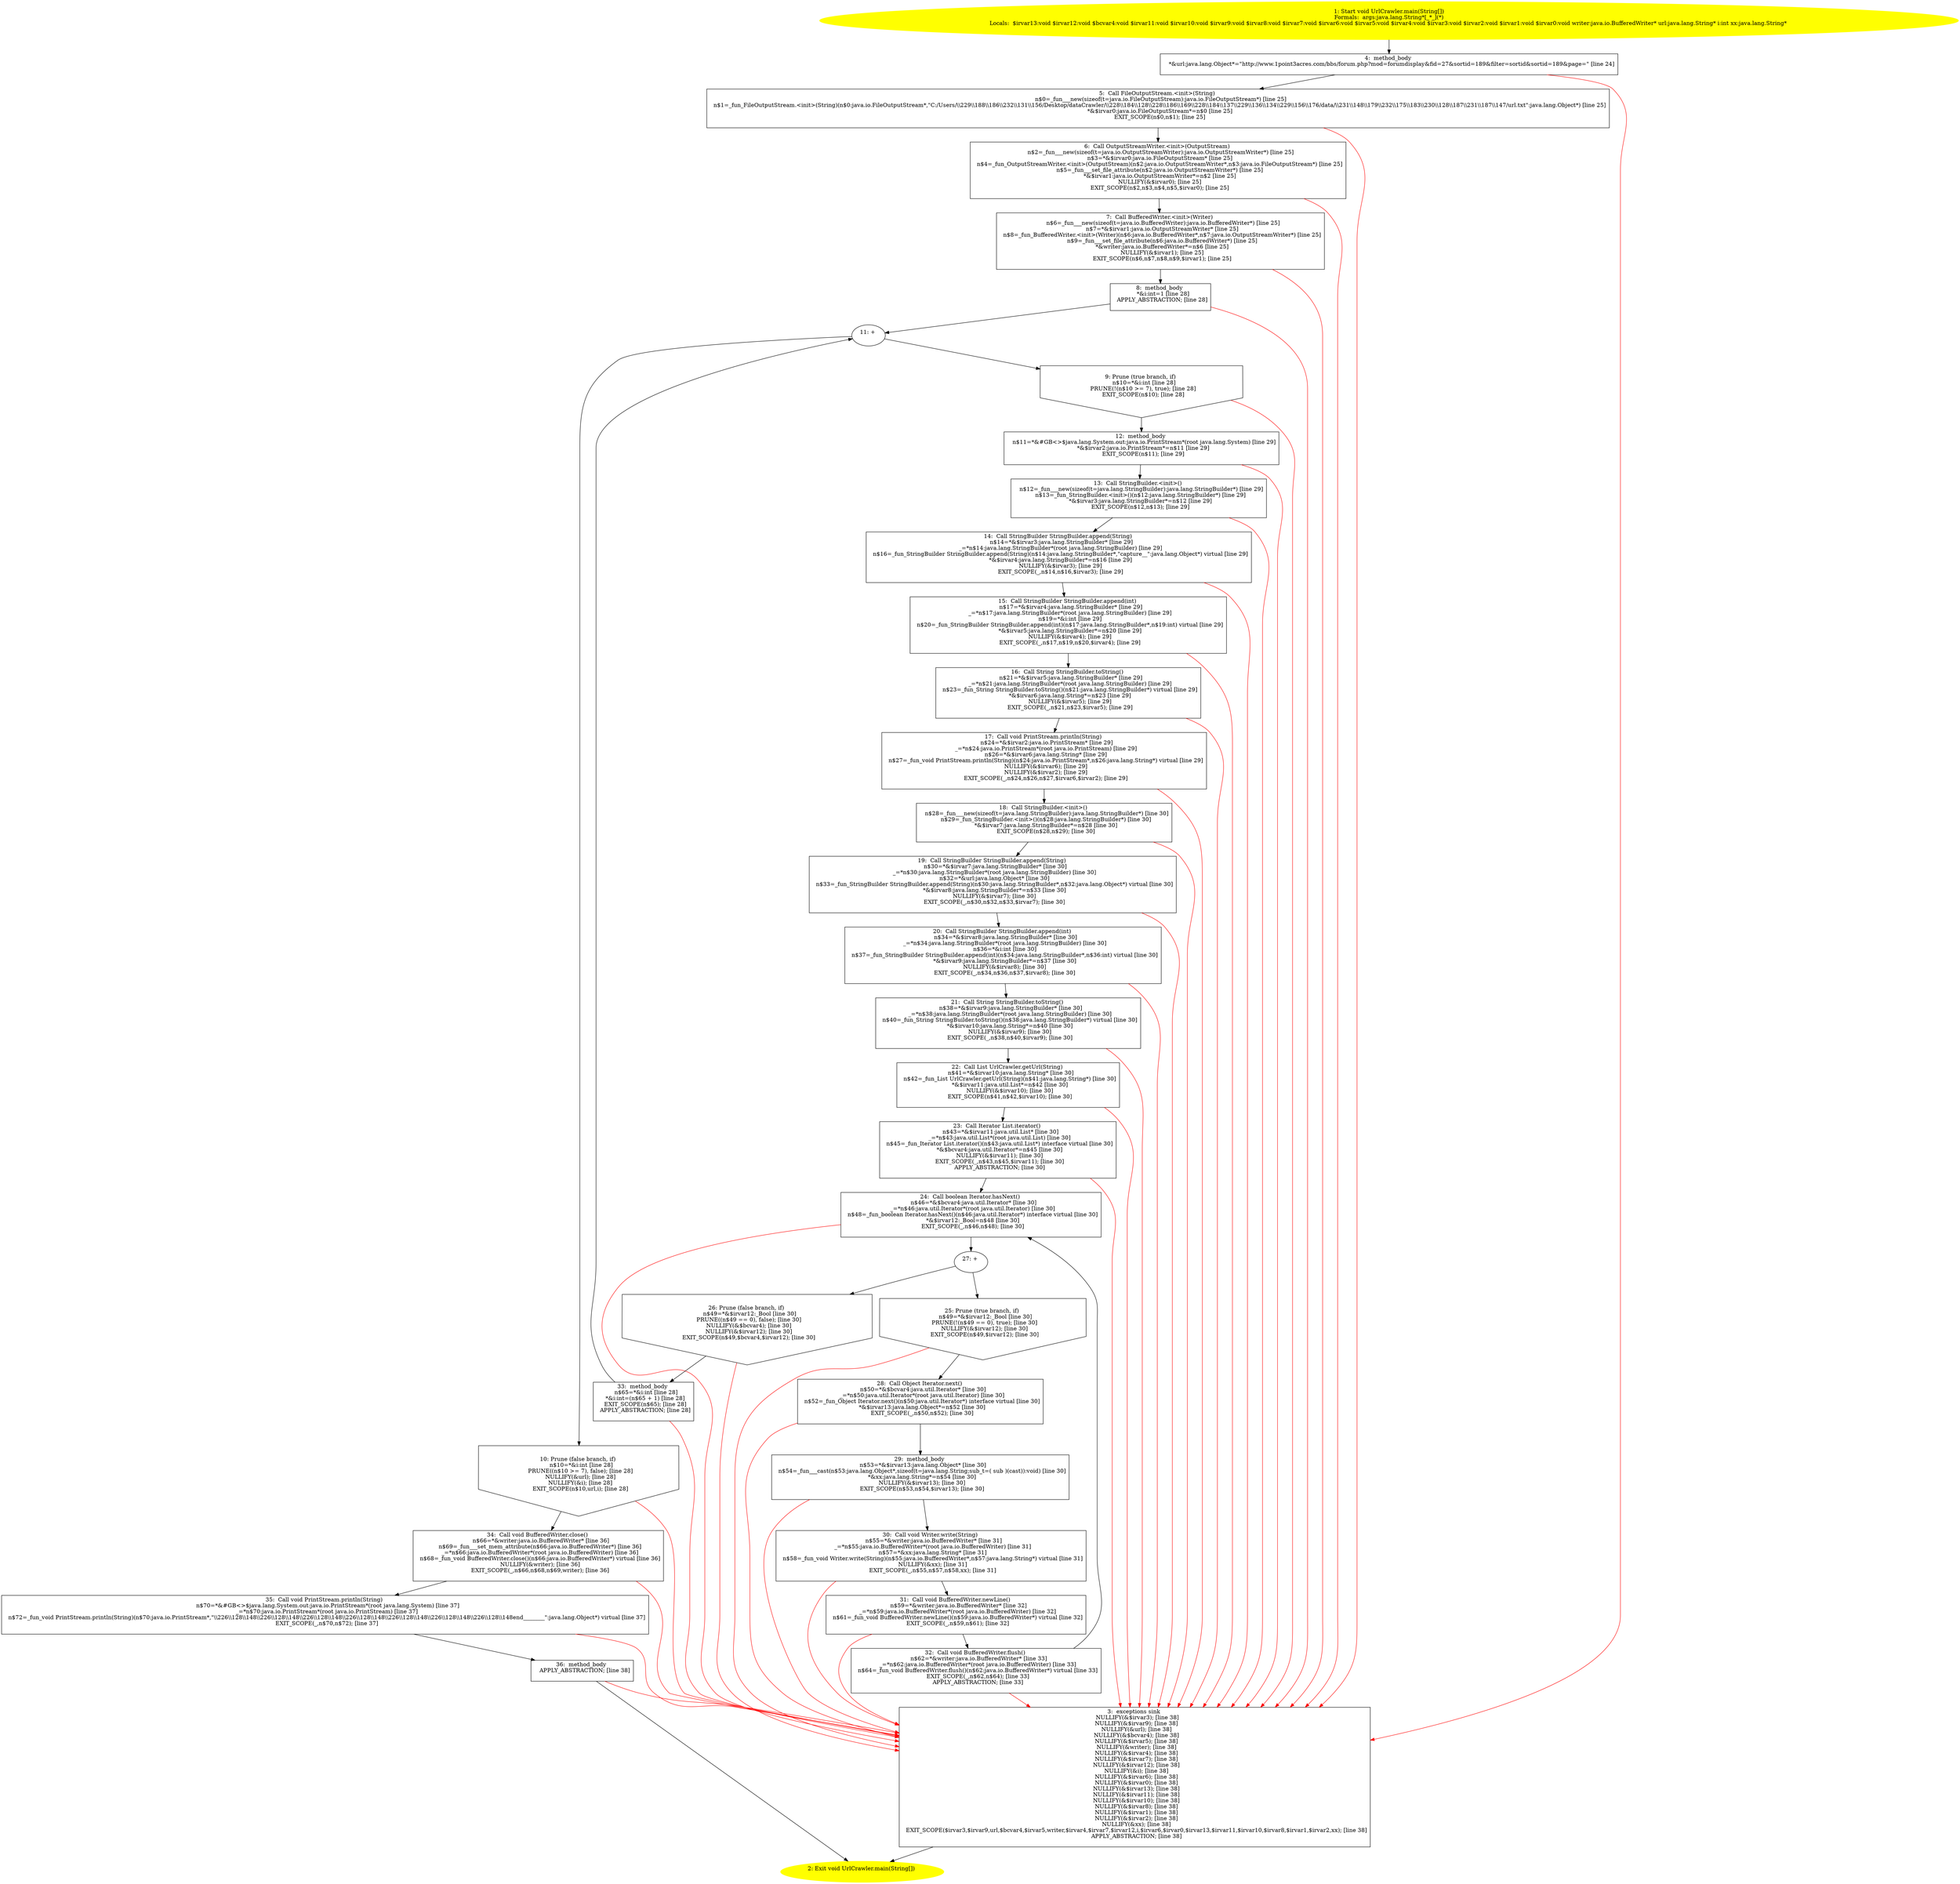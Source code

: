 /* @generated */
digraph cfg {
"com.dulishuo.yimusanfendi.UrlCrawler.main(java.lang.String[]):void.39315ac406c4c51b82a27bb3fa0a436e_1" [label="1: Start void UrlCrawler.main(String[])\nFormals:  args:java.lang.String*[_*_](*)\nLocals:  $irvar13:void $irvar12:void $bcvar4:void $irvar11:void $irvar10:void $irvar9:void $irvar8:void $irvar7:void $irvar6:void $irvar5:void $irvar4:void $irvar3:void $irvar2:void $irvar1:void $irvar0:void writer:java.io.BufferedWriter* url:java.lang.String* i:int xx:java.lang.String* \n  " color=yellow style=filled]
	

	 "com.dulishuo.yimusanfendi.UrlCrawler.main(java.lang.String[]):void.39315ac406c4c51b82a27bb3fa0a436e_1" -> "com.dulishuo.yimusanfendi.UrlCrawler.main(java.lang.String[]):void.39315ac406c4c51b82a27bb3fa0a436e_4" ;
"com.dulishuo.yimusanfendi.UrlCrawler.main(java.lang.String[]):void.39315ac406c4c51b82a27bb3fa0a436e_2" [label="2: Exit void UrlCrawler.main(String[]) \n  " color=yellow style=filled]
	

"com.dulishuo.yimusanfendi.UrlCrawler.main(java.lang.String[]):void.39315ac406c4c51b82a27bb3fa0a436e_3" [label="3:  exceptions sink \n   NULLIFY(&$irvar3); [line 38]\n  NULLIFY(&$irvar9); [line 38]\n  NULLIFY(&url); [line 38]\n  NULLIFY(&$bcvar4); [line 38]\n  NULLIFY(&$irvar5); [line 38]\n  NULLIFY(&writer); [line 38]\n  NULLIFY(&$irvar4); [line 38]\n  NULLIFY(&$irvar7); [line 38]\n  NULLIFY(&$irvar12); [line 38]\n  NULLIFY(&i); [line 38]\n  NULLIFY(&$irvar6); [line 38]\n  NULLIFY(&$irvar0); [line 38]\n  NULLIFY(&$irvar13); [line 38]\n  NULLIFY(&$irvar11); [line 38]\n  NULLIFY(&$irvar10); [line 38]\n  NULLIFY(&$irvar8); [line 38]\n  NULLIFY(&$irvar1); [line 38]\n  NULLIFY(&$irvar2); [line 38]\n  NULLIFY(&xx); [line 38]\n  EXIT_SCOPE($irvar3,$irvar9,url,$bcvar4,$irvar5,writer,$irvar4,$irvar7,$irvar12,i,$irvar6,$irvar0,$irvar13,$irvar11,$irvar10,$irvar8,$irvar1,$irvar2,xx); [line 38]\n  APPLY_ABSTRACTION; [line 38]\n " shape="box"]
	

	 "com.dulishuo.yimusanfendi.UrlCrawler.main(java.lang.String[]):void.39315ac406c4c51b82a27bb3fa0a436e_3" -> "com.dulishuo.yimusanfendi.UrlCrawler.main(java.lang.String[]):void.39315ac406c4c51b82a27bb3fa0a436e_2" ;
"com.dulishuo.yimusanfendi.UrlCrawler.main(java.lang.String[]):void.39315ac406c4c51b82a27bb3fa0a436e_4" [label="4:  method_body \n   *&url:java.lang.Object*=\"http://www.1point3acres.com/bbs/forum.php?mod=forumdisplay&fid=27&sortid=189&filter=sortid&sortid=189&page=\" [line 24]\n " shape="box"]
	

	 "com.dulishuo.yimusanfendi.UrlCrawler.main(java.lang.String[]):void.39315ac406c4c51b82a27bb3fa0a436e_4" -> "com.dulishuo.yimusanfendi.UrlCrawler.main(java.lang.String[]):void.39315ac406c4c51b82a27bb3fa0a436e_5" ;
	 "com.dulishuo.yimusanfendi.UrlCrawler.main(java.lang.String[]):void.39315ac406c4c51b82a27bb3fa0a436e_4" -> "com.dulishuo.yimusanfendi.UrlCrawler.main(java.lang.String[]):void.39315ac406c4c51b82a27bb3fa0a436e_3" [color="red" ];
"com.dulishuo.yimusanfendi.UrlCrawler.main(java.lang.String[]):void.39315ac406c4c51b82a27bb3fa0a436e_5" [label="5:  Call FileOutputStream.<init>(String) \n   n$0=_fun___new(sizeof(t=java.io.FileOutputStream):java.io.FileOutputStream*) [line 25]\n  n$1=_fun_FileOutputStream.<init>(String)(n$0:java.io.FileOutputStream*,\"C:/Users/\\\\229\\\\188\\\\186\\\\232\\\\131\\\\156/Desktop/dataCrawler/\\\\228\\\\184\\\\128\\\\228\\\\186\\\\169\\\\228\\\\184\\\\137\\\\229\\\\136\\\\134\\\\229\\\\156\\\\176/data/\\\\231\\\\148\\\\179\\\\232\\\\175\\\\183\\\\230\\\\128\\\\187\\\\231\\\\187\\\\147/url.txt\":java.lang.Object*) [line 25]\n  *&$irvar0:java.io.FileOutputStream*=n$0 [line 25]\n  EXIT_SCOPE(n$0,n$1); [line 25]\n " shape="box"]
	

	 "com.dulishuo.yimusanfendi.UrlCrawler.main(java.lang.String[]):void.39315ac406c4c51b82a27bb3fa0a436e_5" -> "com.dulishuo.yimusanfendi.UrlCrawler.main(java.lang.String[]):void.39315ac406c4c51b82a27bb3fa0a436e_6" ;
	 "com.dulishuo.yimusanfendi.UrlCrawler.main(java.lang.String[]):void.39315ac406c4c51b82a27bb3fa0a436e_5" -> "com.dulishuo.yimusanfendi.UrlCrawler.main(java.lang.String[]):void.39315ac406c4c51b82a27bb3fa0a436e_3" [color="red" ];
"com.dulishuo.yimusanfendi.UrlCrawler.main(java.lang.String[]):void.39315ac406c4c51b82a27bb3fa0a436e_6" [label="6:  Call OutputStreamWriter.<init>(OutputStream) \n   n$2=_fun___new(sizeof(t=java.io.OutputStreamWriter):java.io.OutputStreamWriter*) [line 25]\n  n$3=*&$irvar0:java.io.FileOutputStream* [line 25]\n  n$4=_fun_OutputStreamWriter.<init>(OutputStream)(n$2:java.io.OutputStreamWriter*,n$3:java.io.FileOutputStream*) [line 25]\n  n$5=_fun___set_file_attribute(n$2:java.io.OutputStreamWriter*) [line 25]\n  *&$irvar1:java.io.OutputStreamWriter*=n$2 [line 25]\n  NULLIFY(&$irvar0); [line 25]\n  EXIT_SCOPE(n$2,n$3,n$4,n$5,$irvar0); [line 25]\n " shape="box"]
	

	 "com.dulishuo.yimusanfendi.UrlCrawler.main(java.lang.String[]):void.39315ac406c4c51b82a27bb3fa0a436e_6" -> "com.dulishuo.yimusanfendi.UrlCrawler.main(java.lang.String[]):void.39315ac406c4c51b82a27bb3fa0a436e_7" ;
	 "com.dulishuo.yimusanfendi.UrlCrawler.main(java.lang.String[]):void.39315ac406c4c51b82a27bb3fa0a436e_6" -> "com.dulishuo.yimusanfendi.UrlCrawler.main(java.lang.String[]):void.39315ac406c4c51b82a27bb3fa0a436e_3" [color="red" ];
"com.dulishuo.yimusanfendi.UrlCrawler.main(java.lang.String[]):void.39315ac406c4c51b82a27bb3fa0a436e_7" [label="7:  Call BufferedWriter.<init>(Writer) \n   n$6=_fun___new(sizeof(t=java.io.BufferedWriter):java.io.BufferedWriter*) [line 25]\n  n$7=*&$irvar1:java.io.OutputStreamWriter* [line 25]\n  n$8=_fun_BufferedWriter.<init>(Writer)(n$6:java.io.BufferedWriter*,n$7:java.io.OutputStreamWriter*) [line 25]\n  n$9=_fun___set_file_attribute(n$6:java.io.BufferedWriter*) [line 25]\n  *&writer:java.io.BufferedWriter*=n$6 [line 25]\n  NULLIFY(&$irvar1); [line 25]\n  EXIT_SCOPE(n$6,n$7,n$8,n$9,$irvar1); [line 25]\n " shape="box"]
	

	 "com.dulishuo.yimusanfendi.UrlCrawler.main(java.lang.String[]):void.39315ac406c4c51b82a27bb3fa0a436e_7" -> "com.dulishuo.yimusanfendi.UrlCrawler.main(java.lang.String[]):void.39315ac406c4c51b82a27bb3fa0a436e_8" ;
	 "com.dulishuo.yimusanfendi.UrlCrawler.main(java.lang.String[]):void.39315ac406c4c51b82a27bb3fa0a436e_7" -> "com.dulishuo.yimusanfendi.UrlCrawler.main(java.lang.String[]):void.39315ac406c4c51b82a27bb3fa0a436e_3" [color="red" ];
"com.dulishuo.yimusanfendi.UrlCrawler.main(java.lang.String[]):void.39315ac406c4c51b82a27bb3fa0a436e_8" [label="8:  method_body \n   *&i:int=1 [line 28]\n  APPLY_ABSTRACTION; [line 28]\n " shape="box"]
	

	 "com.dulishuo.yimusanfendi.UrlCrawler.main(java.lang.String[]):void.39315ac406c4c51b82a27bb3fa0a436e_8" -> "com.dulishuo.yimusanfendi.UrlCrawler.main(java.lang.String[]):void.39315ac406c4c51b82a27bb3fa0a436e_11" ;
	 "com.dulishuo.yimusanfendi.UrlCrawler.main(java.lang.String[]):void.39315ac406c4c51b82a27bb3fa0a436e_8" -> "com.dulishuo.yimusanfendi.UrlCrawler.main(java.lang.String[]):void.39315ac406c4c51b82a27bb3fa0a436e_3" [color="red" ];
"com.dulishuo.yimusanfendi.UrlCrawler.main(java.lang.String[]):void.39315ac406c4c51b82a27bb3fa0a436e_9" [label="9: Prune (true branch, if) \n   n$10=*&i:int [line 28]\n  PRUNE(!(n$10 >= 7), true); [line 28]\n  EXIT_SCOPE(n$10); [line 28]\n " shape="invhouse"]
	

	 "com.dulishuo.yimusanfendi.UrlCrawler.main(java.lang.String[]):void.39315ac406c4c51b82a27bb3fa0a436e_9" -> "com.dulishuo.yimusanfendi.UrlCrawler.main(java.lang.String[]):void.39315ac406c4c51b82a27bb3fa0a436e_12" ;
	 "com.dulishuo.yimusanfendi.UrlCrawler.main(java.lang.String[]):void.39315ac406c4c51b82a27bb3fa0a436e_9" -> "com.dulishuo.yimusanfendi.UrlCrawler.main(java.lang.String[]):void.39315ac406c4c51b82a27bb3fa0a436e_3" [color="red" ];
"com.dulishuo.yimusanfendi.UrlCrawler.main(java.lang.String[]):void.39315ac406c4c51b82a27bb3fa0a436e_10" [label="10: Prune (false branch, if) \n   n$10=*&i:int [line 28]\n  PRUNE((n$10 >= 7), false); [line 28]\n  NULLIFY(&url); [line 28]\n  NULLIFY(&i); [line 28]\n  EXIT_SCOPE(n$10,url,i); [line 28]\n " shape="invhouse"]
	

	 "com.dulishuo.yimusanfendi.UrlCrawler.main(java.lang.String[]):void.39315ac406c4c51b82a27bb3fa0a436e_10" -> "com.dulishuo.yimusanfendi.UrlCrawler.main(java.lang.String[]):void.39315ac406c4c51b82a27bb3fa0a436e_34" ;
	 "com.dulishuo.yimusanfendi.UrlCrawler.main(java.lang.String[]):void.39315ac406c4c51b82a27bb3fa0a436e_10" -> "com.dulishuo.yimusanfendi.UrlCrawler.main(java.lang.String[]):void.39315ac406c4c51b82a27bb3fa0a436e_3" [color="red" ];
"com.dulishuo.yimusanfendi.UrlCrawler.main(java.lang.String[]):void.39315ac406c4c51b82a27bb3fa0a436e_11" [label="11: + \n  " ]
	

	 "com.dulishuo.yimusanfendi.UrlCrawler.main(java.lang.String[]):void.39315ac406c4c51b82a27bb3fa0a436e_11" -> "com.dulishuo.yimusanfendi.UrlCrawler.main(java.lang.String[]):void.39315ac406c4c51b82a27bb3fa0a436e_9" ;
	 "com.dulishuo.yimusanfendi.UrlCrawler.main(java.lang.String[]):void.39315ac406c4c51b82a27bb3fa0a436e_11" -> "com.dulishuo.yimusanfendi.UrlCrawler.main(java.lang.String[]):void.39315ac406c4c51b82a27bb3fa0a436e_10" ;
"com.dulishuo.yimusanfendi.UrlCrawler.main(java.lang.String[]):void.39315ac406c4c51b82a27bb3fa0a436e_12" [label="12:  method_body \n   n$11=*&#GB<>$java.lang.System.out:java.io.PrintStream*(root java.lang.System) [line 29]\n  *&$irvar2:java.io.PrintStream*=n$11 [line 29]\n  EXIT_SCOPE(n$11); [line 29]\n " shape="box"]
	

	 "com.dulishuo.yimusanfendi.UrlCrawler.main(java.lang.String[]):void.39315ac406c4c51b82a27bb3fa0a436e_12" -> "com.dulishuo.yimusanfendi.UrlCrawler.main(java.lang.String[]):void.39315ac406c4c51b82a27bb3fa0a436e_13" ;
	 "com.dulishuo.yimusanfendi.UrlCrawler.main(java.lang.String[]):void.39315ac406c4c51b82a27bb3fa0a436e_12" -> "com.dulishuo.yimusanfendi.UrlCrawler.main(java.lang.String[]):void.39315ac406c4c51b82a27bb3fa0a436e_3" [color="red" ];
"com.dulishuo.yimusanfendi.UrlCrawler.main(java.lang.String[]):void.39315ac406c4c51b82a27bb3fa0a436e_13" [label="13:  Call StringBuilder.<init>() \n   n$12=_fun___new(sizeof(t=java.lang.StringBuilder):java.lang.StringBuilder*) [line 29]\n  n$13=_fun_StringBuilder.<init>()(n$12:java.lang.StringBuilder*) [line 29]\n  *&$irvar3:java.lang.StringBuilder*=n$12 [line 29]\n  EXIT_SCOPE(n$12,n$13); [line 29]\n " shape="box"]
	

	 "com.dulishuo.yimusanfendi.UrlCrawler.main(java.lang.String[]):void.39315ac406c4c51b82a27bb3fa0a436e_13" -> "com.dulishuo.yimusanfendi.UrlCrawler.main(java.lang.String[]):void.39315ac406c4c51b82a27bb3fa0a436e_14" ;
	 "com.dulishuo.yimusanfendi.UrlCrawler.main(java.lang.String[]):void.39315ac406c4c51b82a27bb3fa0a436e_13" -> "com.dulishuo.yimusanfendi.UrlCrawler.main(java.lang.String[]):void.39315ac406c4c51b82a27bb3fa0a436e_3" [color="red" ];
"com.dulishuo.yimusanfendi.UrlCrawler.main(java.lang.String[]):void.39315ac406c4c51b82a27bb3fa0a436e_14" [label="14:  Call StringBuilder StringBuilder.append(String) \n   n$14=*&$irvar3:java.lang.StringBuilder* [line 29]\n  _=*n$14:java.lang.StringBuilder*(root java.lang.StringBuilder) [line 29]\n  n$16=_fun_StringBuilder StringBuilder.append(String)(n$14:java.lang.StringBuilder*,\"capture__\":java.lang.Object*) virtual [line 29]\n  *&$irvar4:java.lang.StringBuilder*=n$16 [line 29]\n  NULLIFY(&$irvar3); [line 29]\n  EXIT_SCOPE(_,n$14,n$16,$irvar3); [line 29]\n " shape="box"]
	

	 "com.dulishuo.yimusanfendi.UrlCrawler.main(java.lang.String[]):void.39315ac406c4c51b82a27bb3fa0a436e_14" -> "com.dulishuo.yimusanfendi.UrlCrawler.main(java.lang.String[]):void.39315ac406c4c51b82a27bb3fa0a436e_15" ;
	 "com.dulishuo.yimusanfendi.UrlCrawler.main(java.lang.String[]):void.39315ac406c4c51b82a27bb3fa0a436e_14" -> "com.dulishuo.yimusanfendi.UrlCrawler.main(java.lang.String[]):void.39315ac406c4c51b82a27bb3fa0a436e_3" [color="red" ];
"com.dulishuo.yimusanfendi.UrlCrawler.main(java.lang.String[]):void.39315ac406c4c51b82a27bb3fa0a436e_15" [label="15:  Call StringBuilder StringBuilder.append(int) \n   n$17=*&$irvar4:java.lang.StringBuilder* [line 29]\n  _=*n$17:java.lang.StringBuilder*(root java.lang.StringBuilder) [line 29]\n  n$19=*&i:int [line 29]\n  n$20=_fun_StringBuilder StringBuilder.append(int)(n$17:java.lang.StringBuilder*,n$19:int) virtual [line 29]\n  *&$irvar5:java.lang.StringBuilder*=n$20 [line 29]\n  NULLIFY(&$irvar4); [line 29]\n  EXIT_SCOPE(_,n$17,n$19,n$20,$irvar4); [line 29]\n " shape="box"]
	

	 "com.dulishuo.yimusanfendi.UrlCrawler.main(java.lang.String[]):void.39315ac406c4c51b82a27bb3fa0a436e_15" -> "com.dulishuo.yimusanfendi.UrlCrawler.main(java.lang.String[]):void.39315ac406c4c51b82a27bb3fa0a436e_16" ;
	 "com.dulishuo.yimusanfendi.UrlCrawler.main(java.lang.String[]):void.39315ac406c4c51b82a27bb3fa0a436e_15" -> "com.dulishuo.yimusanfendi.UrlCrawler.main(java.lang.String[]):void.39315ac406c4c51b82a27bb3fa0a436e_3" [color="red" ];
"com.dulishuo.yimusanfendi.UrlCrawler.main(java.lang.String[]):void.39315ac406c4c51b82a27bb3fa0a436e_16" [label="16:  Call String StringBuilder.toString() \n   n$21=*&$irvar5:java.lang.StringBuilder* [line 29]\n  _=*n$21:java.lang.StringBuilder*(root java.lang.StringBuilder) [line 29]\n  n$23=_fun_String StringBuilder.toString()(n$21:java.lang.StringBuilder*) virtual [line 29]\n  *&$irvar6:java.lang.String*=n$23 [line 29]\n  NULLIFY(&$irvar5); [line 29]\n  EXIT_SCOPE(_,n$21,n$23,$irvar5); [line 29]\n " shape="box"]
	

	 "com.dulishuo.yimusanfendi.UrlCrawler.main(java.lang.String[]):void.39315ac406c4c51b82a27bb3fa0a436e_16" -> "com.dulishuo.yimusanfendi.UrlCrawler.main(java.lang.String[]):void.39315ac406c4c51b82a27bb3fa0a436e_17" ;
	 "com.dulishuo.yimusanfendi.UrlCrawler.main(java.lang.String[]):void.39315ac406c4c51b82a27bb3fa0a436e_16" -> "com.dulishuo.yimusanfendi.UrlCrawler.main(java.lang.String[]):void.39315ac406c4c51b82a27bb3fa0a436e_3" [color="red" ];
"com.dulishuo.yimusanfendi.UrlCrawler.main(java.lang.String[]):void.39315ac406c4c51b82a27bb3fa0a436e_17" [label="17:  Call void PrintStream.println(String) \n   n$24=*&$irvar2:java.io.PrintStream* [line 29]\n  _=*n$24:java.io.PrintStream*(root java.io.PrintStream) [line 29]\n  n$26=*&$irvar6:java.lang.String* [line 29]\n  n$27=_fun_void PrintStream.println(String)(n$24:java.io.PrintStream*,n$26:java.lang.String*) virtual [line 29]\n  NULLIFY(&$irvar6); [line 29]\n  NULLIFY(&$irvar2); [line 29]\n  EXIT_SCOPE(_,n$24,n$26,n$27,$irvar6,$irvar2); [line 29]\n " shape="box"]
	

	 "com.dulishuo.yimusanfendi.UrlCrawler.main(java.lang.String[]):void.39315ac406c4c51b82a27bb3fa0a436e_17" -> "com.dulishuo.yimusanfendi.UrlCrawler.main(java.lang.String[]):void.39315ac406c4c51b82a27bb3fa0a436e_18" ;
	 "com.dulishuo.yimusanfendi.UrlCrawler.main(java.lang.String[]):void.39315ac406c4c51b82a27bb3fa0a436e_17" -> "com.dulishuo.yimusanfendi.UrlCrawler.main(java.lang.String[]):void.39315ac406c4c51b82a27bb3fa0a436e_3" [color="red" ];
"com.dulishuo.yimusanfendi.UrlCrawler.main(java.lang.String[]):void.39315ac406c4c51b82a27bb3fa0a436e_18" [label="18:  Call StringBuilder.<init>() \n   n$28=_fun___new(sizeof(t=java.lang.StringBuilder):java.lang.StringBuilder*) [line 30]\n  n$29=_fun_StringBuilder.<init>()(n$28:java.lang.StringBuilder*) [line 30]\n  *&$irvar7:java.lang.StringBuilder*=n$28 [line 30]\n  EXIT_SCOPE(n$28,n$29); [line 30]\n " shape="box"]
	

	 "com.dulishuo.yimusanfendi.UrlCrawler.main(java.lang.String[]):void.39315ac406c4c51b82a27bb3fa0a436e_18" -> "com.dulishuo.yimusanfendi.UrlCrawler.main(java.lang.String[]):void.39315ac406c4c51b82a27bb3fa0a436e_19" ;
	 "com.dulishuo.yimusanfendi.UrlCrawler.main(java.lang.String[]):void.39315ac406c4c51b82a27bb3fa0a436e_18" -> "com.dulishuo.yimusanfendi.UrlCrawler.main(java.lang.String[]):void.39315ac406c4c51b82a27bb3fa0a436e_3" [color="red" ];
"com.dulishuo.yimusanfendi.UrlCrawler.main(java.lang.String[]):void.39315ac406c4c51b82a27bb3fa0a436e_19" [label="19:  Call StringBuilder StringBuilder.append(String) \n   n$30=*&$irvar7:java.lang.StringBuilder* [line 30]\n  _=*n$30:java.lang.StringBuilder*(root java.lang.StringBuilder) [line 30]\n  n$32=*&url:java.lang.Object* [line 30]\n  n$33=_fun_StringBuilder StringBuilder.append(String)(n$30:java.lang.StringBuilder*,n$32:java.lang.Object*) virtual [line 30]\n  *&$irvar8:java.lang.StringBuilder*=n$33 [line 30]\n  NULLIFY(&$irvar7); [line 30]\n  EXIT_SCOPE(_,n$30,n$32,n$33,$irvar7); [line 30]\n " shape="box"]
	

	 "com.dulishuo.yimusanfendi.UrlCrawler.main(java.lang.String[]):void.39315ac406c4c51b82a27bb3fa0a436e_19" -> "com.dulishuo.yimusanfendi.UrlCrawler.main(java.lang.String[]):void.39315ac406c4c51b82a27bb3fa0a436e_20" ;
	 "com.dulishuo.yimusanfendi.UrlCrawler.main(java.lang.String[]):void.39315ac406c4c51b82a27bb3fa0a436e_19" -> "com.dulishuo.yimusanfendi.UrlCrawler.main(java.lang.String[]):void.39315ac406c4c51b82a27bb3fa0a436e_3" [color="red" ];
"com.dulishuo.yimusanfendi.UrlCrawler.main(java.lang.String[]):void.39315ac406c4c51b82a27bb3fa0a436e_20" [label="20:  Call StringBuilder StringBuilder.append(int) \n   n$34=*&$irvar8:java.lang.StringBuilder* [line 30]\n  _=*n$34:java.lang.StringBuilder*(root java.lang.StringBuilder) [line 30]\n  n$36=*&i:int [line 30]\n  n$37=_fun_StringBuilder StringBuilder.append(int)(n$34:java.lang.StringBuilder*,n$36:int) virtual [line 30]\n  *&$irvar9:java.lang.StringBuilder*=n$37 [line 30]\n  NULLIFY(&$irvar8); [line 30]\n  EXIT_SCOPE(_,n$34,n$36,n$37,$irvar8); [line 30]\n " shape="box"]
	

	 "com.dulishuo.yimusanfendi.UrlCrawler.main(java.lang.String[]):void.39315ac406c4c51b82a27bb3fa0a436e_20" -> "com.dulishuo.yimusanfendi.UrlCrawler.main(java.lang.String[]):void.39315ac406c4c51b82a27bb3fa0a436e_21" ;
	 "com.dulishuo.yimusanfendi.UrlCrawler.main(java.lang.String[]):void.39315ac406c4c51b82a27bb3fa0a436e_20" -> "com.dulishuo.yimusanfendi.UrlCrawler.main(java.lang.String[]):void.39315ac406c4c51b82a27bb3fa0a436e_3" [color="red" ];
"com.dulishuo.yimusanfendi.UrlCrawler.main(java.lang.String[]):void.39315ac406c4c51b82a27bb3fa0a436e_21" [label="21:  Call String StringBuilder.toString() \n   n$38=*&$irvar9:java.lang.StringBuilder* [line 30]\n  _=*n$38:java.lang.StringBuilder*(root java.lang.StringBuilder) [line 30]\n  n$40=_fun_String StringBuilder.toString()(n$38:java.lang.StringBuilder*) virtual [line 30]\n  *&$irvar10:java.lang.String*=n$40 [line 30]\n  NULLIFY(&$irvar9); [line 30]\n  EXIT_SCOPE(_,n$38,n$40,$irvar9); [line 30]\n " shape="box"]
	

	 "com.dulishuo.yimusanfendi.UrlCrawler.main(java.lang.String[]):void.39315ac406c4c51b82a27bb3fa0a436e_21" -> "com.dulishuo.yimusanfendi.UrlCrawler.main(java.lang.String[]):void.39315ac406c4c51b82a27bb3fa0a436e_22" ;
	 "com.dulishuo.yimusanfendi.UrlCrawler.main(java.lang.String[]):void.39315ac406c4c51b82a27bb3fa0a436e_21" -> "com.dulishuo.yimusanfendi.UrlCrawler.main(java.lang.String[]):void.39315ac406c4c51b82a27bb3fa0a436e_3" [color="red" ];
"com.dulishuo.yimusanfendi.UrlCrawler.main(java.lang.String[]):void.39315ac406c4c51b82a27bb3fa0a436e_22" [label="22:  Call List UrlCrawler.getUrl(String) \n   n$41=*&$irvar10:java.lang.String* [line 30]\n  n$42=_fun_List UrlCrawler.getUrl(String)(n$41:java.lang.String*) [line 30]\n  *&$irvar11:java.util.List*=n$42 [line 30]\n  NULLIFY(&$irvar10); [line 30]\n  EXIT_SCOPE(n$41,n$42,$irvar10); [line 30]\n " shape="box"]
	

	 "com.dulishuo.yimusanfendi.UrlCrawler.main(java.lang.String[]):void.39315ac406c4c51b82a27bb3fa0a436e_22" -> "com.dulishuo.yimusanfendi.UrlCrawler.main(java.lang.String[]):void.39315ac406c4c51b82a27bb3fa0a436e_23" ;
	 "com.dulishuo.yimusanfendi.UrlCrawler.main(java.lang.String[]):void.39315ac406c4c51b82a27bb3fa0a436e_22" -> "com.dulishuo.yimusanfendi.UrlCrawler.main(java.lang.String[]):void.39315ac406c4c51b82a27bb3fa0a436e_3" [color="red" ];
"com.dulishuo.yimusanfendi.UrlCrawler.main(java.lang.String[]):void.39315ac406c4c51b82a27bb3fa0a436e_23" [label="23:  Call Iterator List.iterator() \n   n$43=*&$irvar11:java.util.List* [line 30]\n  _=*n$43:java.util.List*(root java.util.List) [line 30]\n  n$45=_fun_Iterator List.iterator()(n$43:java.util.List*) interface virtual [line 30]\n  *&$bcvar4:java.util.Iterator*=n$45 [line 30]\n  NULLIFY(&$irvar11); [line 30]\n  EXIT_SCOPE(_,n$43,n$45,$irvar11); [line 30]\n  APPLY_ABSTRACTION; [line 30]\n " shape="box"]
	

	 "com.dulishuo.yimusanfendi.UrlCrawler.main(java.lang.String[]):void.39315ac406c4c51b82a27bb3fa0a436e_23" -> "com.dulishuo.yimusanfendi.UrlCrawler.main(java.lang.String[]):void.39315ac406c4c51b82a27bb3fa0a436e_24" ;
	 "com.dulishuo.yimusanfendi.UrlCrawler.main(java.lang.String[]):void.39315ac406c4c51b82a27bb3fa0a436e_23" -> "com.dulishuo.yimusanfendi.UrlCrawler.main(java.lang.String[]):void.39315ac406c4c51b82a27bb3fa0a436e_3" [color="red" ];
"com.dulishuo.yimusanfendi.UrlCrawler.main(java.lang.String[]):void.39315ac406c4c51b82a27bb3fa0a436e_24" [label="24:  Call boolean Iterator.hasNext() \n   n$46=*&$bcvar4:java.util.Iterator* [line 30]\n  _=*n$46:java.util.Iterator*(root java.util.Iterator) [line 30]\n  n$48=_fun_boolean Iterator.hasNext()(n$46:java.util.Iterator*) interface virtual [line 30]\n  *&$irvar12:_Bool=n$48 [line 30]\n  EXIT_SCOPE(_,n$46,n$48); [line 30]\n " shape="box"]
	

	 "com.dulishuo.yimusanfendi.UrlCrawler.main(java.lang.String[]):void.39315ac406c4c51b82a27bb3fa0a436e_24" -> "com.dulishuo.yimusanfendi.UrlCrawler.main(java.lang.String[]):void.39315ac406c4c51b82a27bb3fa0a436e_27" ;
	 "com.dulishuo.yimusanfendi.UrlCrawler.main(java.lang.String[]):void.39315ac406c4c51b82a27bb3fa0a436e_24" -> "com.dulishuo.yimusanfendi.UrlCrawler.main(java.lang.String[]):void.39315ac406c4c51b82a27bb3fa0a436e_3" [color="red" ];
"com.dulishuo.yimusanfendi.UrlCrawler.main(java.lang.String[]):void.39315ac406c4c51b82a27bb3fa0a436e_25" [label="25: Prune (true branch, if) \n   n$49=*&$irvar12:_Bool [line 30]\n  PRUNE(!(n$49 == 0), true); [line 30]\n  NULLIFY(&$irvar12); [line 30]\n  EXIT_SCOPE(n$49,$irvar12); [line 30]\n " shape="invhouse"]
	

	 "com.dulishuo.yimusanfendi.UrlCrawler.main(java.lang.String[]):void.39315ac406c4c51b82a27bb3fa0a436e_25" -> "com.dulishuo.yimusanfendi.UrlCrawler.main(java.lang.String[]):void.39315ac406c4c51b82a27bb3fa0a436e_28" ;
	 "com.dulishuo.yimusanfendi.UrlCrawler.main(java.lang.String[]):void.39315ac406c4c51b82a27bb3fa0a436e_25" -> "com.dulishuo.yimusanfendi.UrlCrawler.main(java.lang.String[]):void.39315ac406c4c51b82a27bb3fa0a436e_3" [color="red" ];
"com.dulishuo.yimusanfendi.UrlCrawler.main(java.lang.String[]):void.39315ac406c4c51b82a27bb3fa0a436e_26" [label="26: Prune (false branch, if) \n   n$49=*&$irvar12:_Bool [line 30]\n  PRUNE((n$49 == 0), false); [line 30]\n  NULLIFY(&$bcvar4); [line 30]\n  NULLIFY(&$irvar12); [line 30]\n  EXIT_SCOPE(n$49,$bcvar4,$irvar12); [line 30]\n " shape="invhouse"]
	

	 "com.dulishuo.yimusanfendi.UrlCrawler.main(java.lang.String[]):void.39315ac406c4c51b82a27bb3fa0a436e_26" -> "com.dulishuo.yimusanfendi.UrlCrawler.main(java.lang.String[]):void.39315ac406c4c51b82a27bb3fa0a436e_33" ;
	 "com.dulishuo.yimusanfendi.UrlCrawler.main(java.lang.String[]):void.39315ac406c4c51b82a27bb3fa0a436e_26" -> "com.dulishuo.yimusanfendi.UrlCrawler.main(java.lang.String[]):void.39315ac406c4c51b82a27bb3fa0a436e_3" [color="red" ];
"com.dulishuo.yimusanfendi.UrlCrawler.main(java.lang.String[]):void.39315ac406c4c51b82a27bb3fa0a436e_27" [label="27: + \n  " ]
	

	 "com.dulishuo.yimusanfendi.UrlCrawler.main(java.lang.String[]):void.39315ac406c4c51b82a27bb3fa0a436e_27" -> "com.dulishuo.yimusanfendi.UrlCrawler.main(java.lang.String[]):void.39315ac406c4c51b82a27bb3fa0a436e_25" ;
	 "com.dulishuo.yimusanfendi.UrlCrawler.main(java.lang.String[]):void.39315ac406c4c51b82a27bb3fa0a436e_27" -> "com.dulishuo.yimusanfendi.UrlCrawler.main(java.lang.String[]):void.39315ac406c4c51b82a27bb3fa0a436e_26" ;
"com.dulishuo.yimusanfendi.UrlCrawler.main(java.lang.String[]):void.39315ac406c4c51b82a27bb3fa0a436e_28" [label="28:  Call Object Iterator.next() \n   n$50=*&$bcvar4:java.util.Iterator* [line 30]\n  _=*n$50:java.util.Iterator*(root java.util.Iterator) [line 30]\n  n$52=_fun_Object Iterator.next()(n$50:java.util.Iterator*) interface virtual [line 30]\n  *&$irvar13:java.lang.Object*=n$52 [line 30]\n  EXIT_SCOPE(_,n$50,n$52); [line 30]\n " shape="box"]
	

	 "com.dulishuo.yimusanfendi.UrlCrawler.main(java.lang.String[]):void.39315ac406c4c51b82a27bb3fa0a436e_28" -> "com.dulishuo.yimusanfendi.UrlCrawler.main(java.lang.String[]):void.39315ac406c4c51b82a27bb3fa0a436e_29" ;
	 "com.dulishuo.yimusanfendi.UrlCrawler.main(java.lang.String[]):void.39315ac406c4c51b82a27bb3fa0a436e_28" -> "com.dulishuo.yimusanfendi.UrlCrawler.main(java.lang.String[]):void.39315ac406c4c51b82a27bb3fa0a436e_3" [color="red" ];
"com.dulishuo.yimusanfendi.UrlCrawler.main(java.lang.String[]):void.39315ac406c4c51b82a27bb3fa0a436e_29" [label="29:  method_body \n   n$53=*&$irvar13:java.lang.Object* [line 30]\n  n$54=_fun___cast(n$53:java.lang.Object*,sizeof(t=java.lang.String;sub_t=( sub )(cast)):void) [line 30]\n  *&xx:java.lang.String*=n$54 [line 30]\n  NULLIFY(&$irvar13); [line 30]\n  EXIT_SCOPE(n$53,n$54,$irvar13); [line 30]\n " shape="box"]
	

	 "com.dulishuo.yimusanfendi.UrlCrawler.main(java.lang.String[]):void.39315ac406c4c51b82a27bb3fa0a436e_29" -> "com.dulishuo.yimusanfendi.UrlCrawler.main(java.lang.String[]):void.39315ac406c4c51b82a27bb3fa0a436e_30" ;
	 "com.dulishuo.yimusanfendi.UrlCrawler.main(java.lang.String[]):void.39315ac406c4c51b82a27bb3fa0a436e_29" -> "com.dulishuo.yimusanfendi.UrlCrawler.main(java.lang.String[]):void.39315ac406c4c51b82a27bb3fa0a436e_3" [color="red" ];
"com.dulishuo.yimusanfendi.UrlCrawler.main(java.lang.String[]):void.39315ac406c4c51b82a27bb3fa0a436e_30" [label="30:  Call void Writer.write(String) \n   n$55=*&writer:java.io.BufferedWriter* [line 31]\n  _=*n$55:java.io.BufferedWriter*(root java.io.BufferedWriter) [line 31]\n  n$57=*&xx:java.lang.String* [line 31]\n  n$58=_fun_void Writer.write(String)(n$55:java.io.BufferedWriter*,n$57:java.lang.String*) virtual [line 31]\n  NULLIFY(&xx); [line 31]\n  EXIT_SCOPE(_,n$55,n$57,n$58,xx); [line 31]\n " shape="box"]
	

	 "com.dulishuo.yimusanfendi.UrlCrawler.main(java.lang.String[]):void.39315ac406c4c51b82a27bb3fa0a436e_30" -> "com.dulishuo.yimusanfendi.UrlCrawler.main(java.lang.String[]):void.39315ac406c4c51b82a27bb3fa0a436e_31" ;
	 "com.dulishuo.yimusanfendi.UrlCrawler.main(java.lang.String[]):void.39315ac406c4c51b82a27bb3fa0a436e_30" -> "com.dulishuo.yimusanfendi.UrlCrawler.main(java.lang.String[]):void.39315ac406c4c51b82a27bb3fa0a436e_3" [color="red" ];
"com.dulishuo.yimusanfendi.UrlCrawler.main(java.lang.String[]):void.39315ac406c4c51b82a27bb3fa0a436e_31" [label="31:  Call void BufferedWriter.newLine() \n   n$59=*&writer:java.io.BufferedWriter* [line 32]\n  _=*n$59:java.io.BufferedWriter*(root java.io.BufferedWriter) [line 32]\n  n$61=_fun_void BufferedWriter.newLine()(n$59:java.io.BufferedWriter*) virtual [line 32]\n  EXIT_SCOPE(_,n$59,n$61); [line 32]\n " shape="box"]
	

	 "com.dulishuo.yimusanfendi.UrlCrawler.main(java.lang.String[]):void.39315ac406c4c51b82a27bb3fa0a436e_31" -> "com.dulishuo.yimusanfendi.UrlCrawler.main(java.lang.String[]):void.39315ac406c4c51b82a27bb3fa0a436e_32" ;
	 "com.dulishuo.yimusanfendi.UrlCrawler.main(java.lang.String[]):void.39315ac406c4c51b82a27bb3fa0a436e_31" -> "com.dulishuo.yimusanfendi.UrlCrawler.main(java.lang.String[]):void.39315ac406c4c51b82a27bb3fa0a436e_3" [color="red" ];
"com.dulishuo.yimusanfendi.UrlCrawler.main(java.lang.String[]):void.39315ac406c4c51b82a27bb3fa0a436e_32" [label="32:  Call void BufferedWriter.flush() \n   n$62=*&writer:java.io.BufferedWriter* [line 33]\n  _=*n$62:java.io.BufferedWriter*(root java.io.BufferedWriter) [line 33]\n  n$64=_fun_void BufferedWriter.flush()(n$62:java.io.BufferedWriter*) virtual [line 33]\n  EXIT_SCOPE(_,n$62,n$64); [line 33]\n  APPLY_ABSTRACTION; [line 33]\n " shape="box"]
	

	 "com.dulishuo.yimusanfendi.UrlCrawler.main(java.lang.String[]):void.39315ac406c4c51b82a27bb3fa0a436e_32" -> "com.dulishuo.yimusanfendi.UrlCrawler.main(java.lang.String[]):void.39315ac406c4c51b82a27bb3fa0a436e_24" ;
	 "com.dulishuo.yimusanfendi.UrlCrawler.main(java.lang.String[]):void.39315ac406c4c51b82a27bb3fa0a436e_32" -> "com.dulishuo.yimusanfendi.UrlCrawler.main(java.lang.String[]):void.39315ac406c4c51b82a27bb3fa0a436e_3" [color="red" ];
"com.dulishuo.yimusanfendi.UrlCrawler.main(java.lang.String[]):void.39315ac406c4c51b82a27bb3fa0a436e_33" [label="33:  method_body \n   n$65=*&i:int [line 28]\n  *&i:int=(n$65 + 1) [line 28]\n  EXIT_SCOPE(n$65); [line 28]\n  APPLY_ABSTRACTION; [line 28]\n " shape="box"]
	

	 "com.dulishuo.yimusanfendi.UrlCrawler.main(java.lang.String[]):void.39315ac406c4c51b82a27bb3fa0a436e_33" -> "com.dulishuo.yimusanfendi.UrlCrawler.main(java.lang.String[]):void.39315ac406c4c51b82a27bb3fa0a436e_11" ;
	 "com.dulishuo.yimusanfendi.UrlCrawler.main(java.lang.String[]):void.39315ac406c4c51b82a27bb3fa0a436e_33" -> "com.dulishuo.yimusanfendi.UrlCrawler.main(java.lang.String[]):void.39315ac406c4c51b82a27bb3fa0a436e_3" [color="red" ];
"com.dulishuo.yimusanfendi.UrlCrawler.main(java.lang.String[]):void.39315ac406c4c51b82a27bb3fa0a436e_34" [label="34:  Call void BufferedWriter.close() \n   n$66=*&writer:java.io.BufferedWriter* [line 36]\n  n$69=_fun___set_mem_attribute(n$66:java.io.BufferedWriter*) [line 36]\n  _=*n$66:java.io.BufferedWriter*(root java.io.BufferedWriter) [line 36]\n  n$68=_fun_void BufferedWriter.close()(n$66:java.io.BufferedWriter*) virtual [line 36]\n  NULLIFY(&writer); [line 36]\n  EXIT_SCOPE(_,n$66,n$68,n$69,writer); [line 36]\n " shape="box"]
	

	 "com.dulishuo.yimusanfendi.UrlCrawler.main(java.lang.String[]):void.39315ac406c4c51b82a27bb3fa0a436e_34" -> "com.dulishuo.yimusanfendi.UrlCrawler.main(java.lang.String[]):void.39315ac406c4c51b82a27bb3fa0a436e_35" ;
	 "com.dulishuo.yimusanfendi.UrlCrawler.main(java.lang.String[]):void.39315ac406c4c51b82a27bb3fa0a436e_34" -> "com.dulishuo.yimusanfendi.UrlCrawler.main(java.lang.String[]):void.39315ac406c4c51b82a27bb3fa0a436e_3" [color="red" ];
"com.dulishuo.yimusanfendi.UrlCrawler.main(java.lang.String[]):void.39315ac406c4c51b82a27bb3fa0a436e_35" [label="35:  Call void PrintStream.println(String) \n   n$70=*&#GB<>$java.lang.System.out:java.io.PrintStream*(root java.lang.System) [line 37]\n  _=*n$70:java.io.PrintStream*(root java.io.PrintStream) [line 37]\n  n$72=_fun_void PrintStream.println(String)(n$70:java.io.PrintStream*,\"\\\\226\\\\128\\\\148\\\\226\\\\128\\\\148\\\\226\\\\128\\\\148\\\\226\\\\128\\\\148\\\\226\\\\128\\\\148\\\\226\\\\128\\\\148\\\\226\\\\128\\\\148end________\":java.lang.Object*) virtual [line 37]\n  EXIT_SCOPE(_,n$70,n$72); [line 37]\n " shape="box"]
	

	 "com.dulishuo.yimusanfendi.UrlCrawler.main(java.lang.String[]):void.39315ac406c4c51b82a27bb3fa0a436e_35" -> "com.dulishuo.yimusanfendi.UrlCrawler.main(java.lang.String[]):void.39315ac406c4c51b82a27bb3fa0a436e_36" ;
	 "com.dulishuo.yimusanfendi.UrlCrawler.main(java.lang.String[]):void.39315ac406c4c51b82a27bb3fa0a436e_35" -> "com.dulishuo.yimusanfendi.UrlCrawler.main(java.lang.String[]):void.39315ac406c4c51b82a27bb3fa0a436e_3" [color="red" ];
"com.dulishuo.yimusanfendi.UrlCrawler.main(java.lang.String[]):void.39315ac406c4c51b82a27bb3fa0a436e_36" [label="36:  method_body \n   APPLY_ABSTRACTION; [line 38]\n " shape="box"]
	

	 "com.dulishuo.yimusanfendi.UrlCrawler.main(java.lang.String[]):void.39315ac406c4c51b82a27bb3fa0a436e_36" -> "com.dulishuo.yimusanfendi.UrlCrawler.main(java.lang.String[]):void.39315ac406c4c51b82a27bb3fa0a436e_2" ;
	 "com.dulishuo.yimusanfendi.UrlCrawler.main(java.lang.String[]):void.39315ac406c4c51b82a27bb3fa0a436e_36" -> "com.dulishuo.yimusanfendi.UrlCrawler.main(java.lang.String[]):void.39315ac406c4c51b82a27bb3fa0a436e_3" [color="red" ];
}

